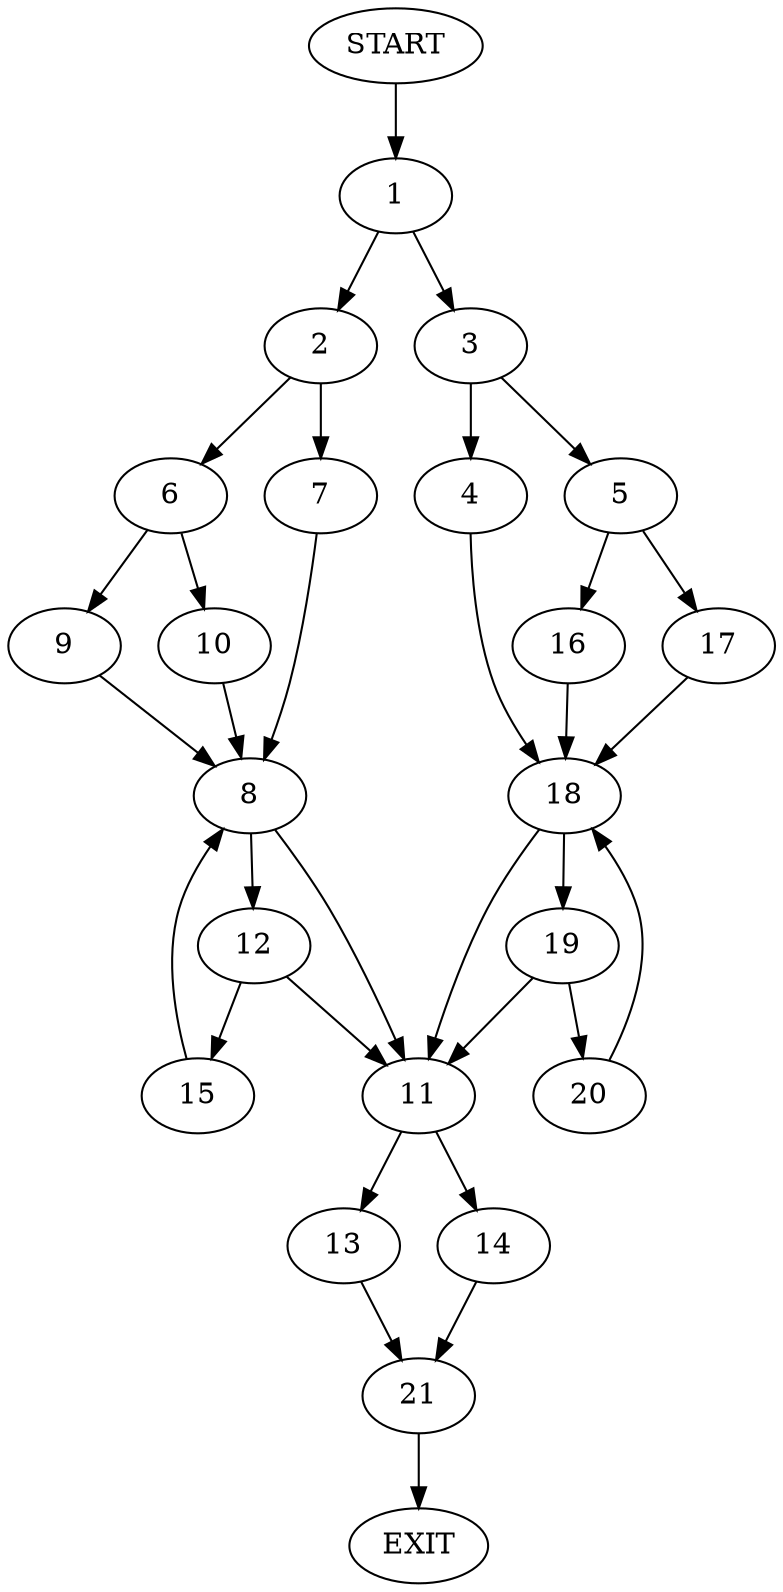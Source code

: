 digraph {
0 [label="START"]
22 [label="EXIT"]
0 -> 1
1 -> 2
1 -> 3
3 -> 4
3 -> 5
2 -> 6
2 -> 7
7 -> 8
6 -> 9
6 -> 10
10 -> 8
9 -> 8
8 -> 11
8 -> 12
11 -> 13
11 -> 14
12 -> 15
12 -> 11
15 -> 8
5 -> 16
5 -> 17
4 -> 18
16 -> 18
17 -> 18
18 -> 19
18 -> 11
19 -> 20
19 -> 11
20 -> 18
13 -> 21
14 -> 21
21 -> 22
}
